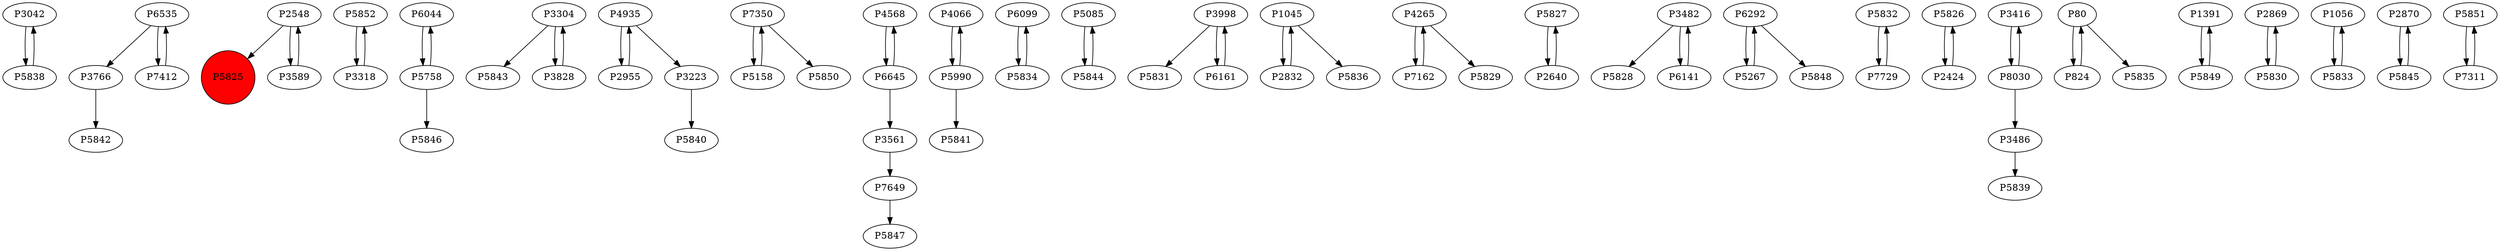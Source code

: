 digraph {
	P3042 -> P5838
	P3766 -> P5842
	P2548 -> P5825
	P5852 -> P3318
	P6044 -> P5758
	P3304 -> P5843
	P4935 -> P2955
	P7350 -> P5158
	P6535 -> P3766
	P4568 -> P6645
	P4066 -> P5990
	P6099 -> P5834
	P6535 -> P7412
	P5085 -> P5844
	P3998 -> P5831
	P1045 -> P2832
	P4265 -> P7162
	P2832 -> P1045
	P6161 -> P3998
	P5827 -> P2640
	P3482 -> P5828
	P3223 -> P5840
	P6292 -> P5267
	P6645 -> P3561
	P5832 -> P7729
	P1045 -> P5836
	P5844 -> P5085
	P3589 -> P2548
	P2955 -> P4935
	P5158 -> P7350
	P7350 -> P5850
	P5826 -> P2424
	P6141 -> P3482
	P3561 -> P7649
	P6645 -> P4568
	P3416 -> P8030
	P2640 -> P5827
	P7412 -> P6535
	P7729 -> P5832
	P80 -> P824
	P2548 -> P3589
	P5758 -> P6044
	P4935 -> P3223
	P824 -> P80
	P3482 -> P6141
	P3998 -> P6161
	P5758 -> P5846
	P2424 -> P5826
	P1391 -> P5849
	P7649 -> P5847
	P7162 -> P4265
	P3486 -> P5839
	P4265 -> P5829
	P2869 -> P5830
	P5838 -> P3042
	P5990 -> P5841
	P1056 -> P5833
	P2870 -> P5845
	P3304 -> P3828
	P5267 -> P6292
	P5833 -> P1056
	P5830 -> P2869
	P8030 -> P3416
	P8030 -> P3486
	P3318 -> P5852
	P5849 -> P1391
	P5845 -> P2870
	P3828 -> P3304
	P6292 -> P5848
	P5851 -> P7311
	P5990 -> P4066
	P7311 -> P5851
	P5834 -> P6099
	P80 -> P5835
	P5825 [shape=circle]
	P5825 [style=filled]
	P5825 [fillcolor=red]
}